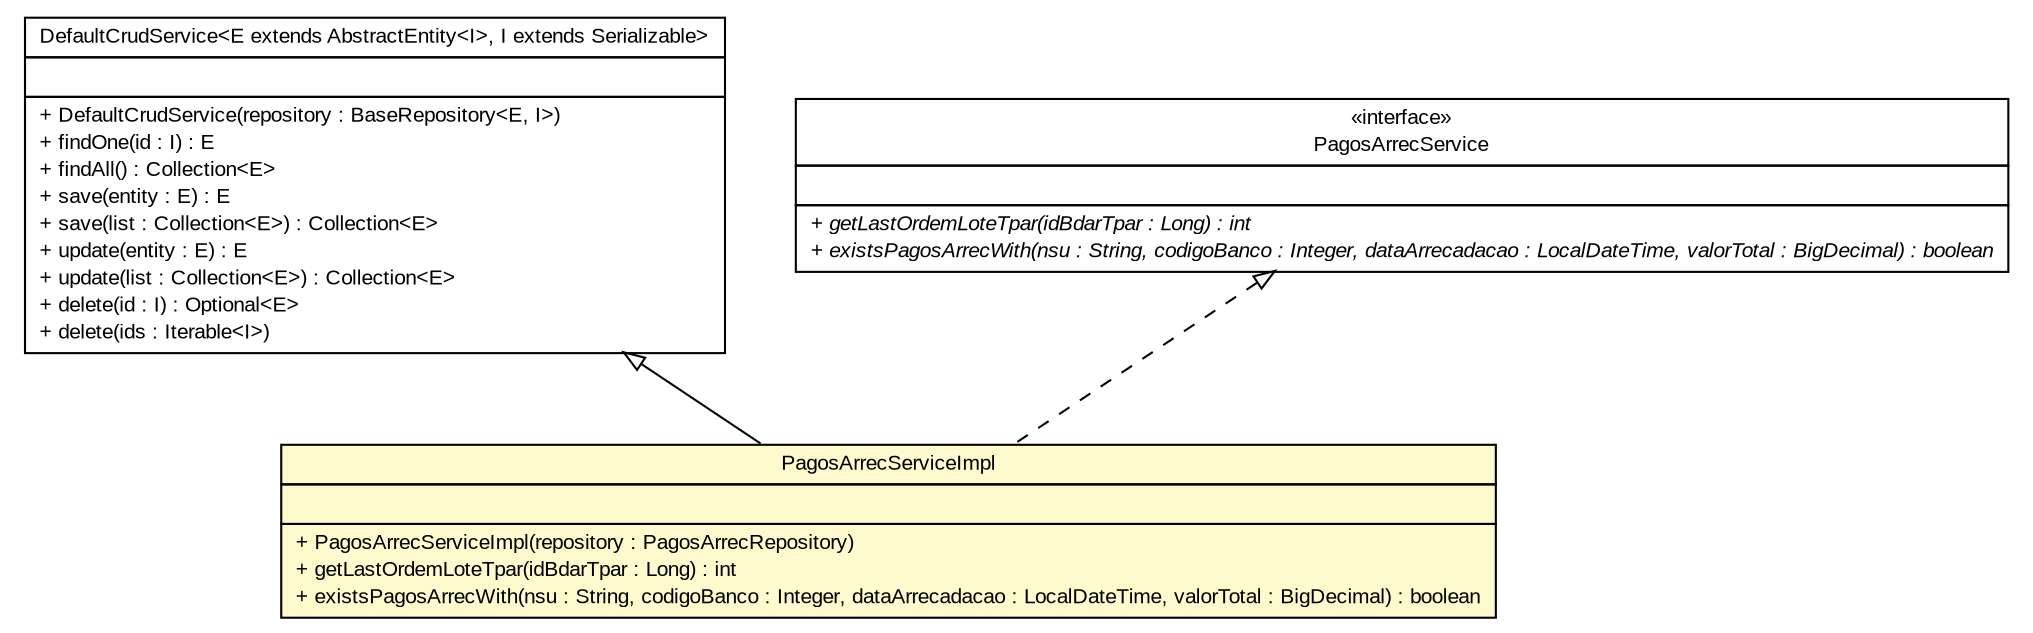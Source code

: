 #!/usr/local/bin/dot
#
# Class diagram 
# Generated by UMLGraph version R5_6 (http://www.umlgraph.org/)
#

digraph G {
	edge [fontname="arial",fontsize=10,labelfontname="arial",labelfontsize=10];
	node [fontname="arial",fontsize=10,shape=plaintext];
	nodesep=0.25;
	ranksep=0.5;
	// br.gov.to.sefaz.business.service.impl.DefaultCrudService<E extends br.gov.to.sefaz.persistence.entity.AbstractEntity<I>, I extends java.io.Serializable>
	c733149 [label=<<table title="br.gov.to.sefaz.business.service.impl.DefaultCrudService" border="0" cellborder="1" cellspacing="0" cellpadding="2" port="p" href="../../../../business/service/impl/DefaultCrudService.html">
		<tr><td><table border="0" cellspacing="0" cellpadding="1">
<tr><td align="center" balign="center"> DefaultCrudService&lt;E extends AbstractEntity&lt;I&gt;, I extends Serializable&gt; </td></tr>
		</table></td></tr>
		<tr><td><table border="0" cellspacing="0" cellpadding="1">
<tr><td align="left" balign="left">  </td></tr>
		</table></td></tr>
		<tr><td><table border="0" cellspacing="0" cellpadding="1">
<tr><td align="left" balign="left"> + DefaultCrudService(repository : BaseRepository&lt;E, I&gt;) </td></tr>
<tr><td align="left" balign="left"> + findOne(id : I) : E </td></tr>
<tr><td align="left" balign="left"> + findAll() : Collection&lt;E&gt; </td></tr>
<tr><td align="left" balign="left"> + save(entity : E) : E </td></tr>
<tr><td align="left" balign="left"> + save(list : Collection&lt;E&gt;) : Collection&lt;E&gt; </td></tr>
<tr><td align="left" balign="left"> + update(entity : E) : E </td></tr>
<tr><td align="left" balign="left"> + update(list : Collection&lt;E&gt;) : Collection&lt;E&gt; </td></tr>
<tr><td align="left" balign="left"> + delete(id : I) : Optional&lt;E&gt; </td></tr>
<tr><td align="left" balign="left"> + delete(ids : Iterable&lt;I&gt;) </td></tr>
		</table></td></tr>
		</table>>, URL="../../../../business/service/impl/DefaultCrudService.html", fontname="arial", fontcolor="black", fontsize=10.0];
	// br.gov.to.sefaz.arr.processamento.service.PagosArrecService
	c733818 [label=<<table title="br.gov.to.sefaz.arr.processamento.service.PagosArrecService" border="0" cellborder="1" cellspacing="0" cellpadding="2" port="p" href="../PagosArrecService.html">
		<tr><td><table border="0" cellspacing="0" cellpadding="1">
<tr><td align="center" balign="center"> &#171;interface&#187; </td></tr>
<tr><td align="center" balign="center"> PagosArrecService </td></tr>
		</table></td></tr>
		<tr><td><table border="0" cellspacing="0" cellpadding="1">
<tr><td align="left" balign="left">  </td></tr>
		</table></td></tr>
		<tr><td><table border="0" cellspacing="0" cellpadding="1">
<tr><td align="left" balign="left"><font face="arial italic" point-size="10.0"> + getLastOrdemLoteTpar(idBdarTpar : Long) : int </font></td></tr>
<tr><td align="left" balign="left"><font face="arial italic" point-size="10.0"> + existsPagosArrecWith(nsu : String, codigoBanco : Integer, dataArrecadacao : LocalDateTime, valorTotal : BigDecimal) : boolean </font></td></tr>
		</table></td></tr>
		</table>>, URL="../PagosArrecService.html", fontname="arial", fontcolor="black", fontsize=10.0];
	// br.gov.to.sefaz.arr.processamento.service.impl.PagosArrecServiceImpl
	c733831 [label=<<table title="br.gov.to.sefaz.arr.processamento.service.impl.PagosArrecServiceImpl" border="0" cellborder="1" cellspacing="0" cellpadding="2" port="p" bgcolor="lemonChiffon" href="./PagosArrecServiceImpl.html">
		<tr><td><table border="0" cellspacing="0" cellpadding="1">
<tr><td align="center" balign="center"> PagosArrecServiceImpl </td></tr>
		</table></td></tr>
		<tr><td><table border="0" cellspacing="0" cellpadding="1">
<tr><td align="left" balign="left">  </td></tr>
		</table></td></tr>
		<tr><td><table border="0" cellspacing="0" cellpadding="1">
<tr><td align="left" balign="left"> + PagosArrecServiceImpl(repository : PagosArrecRepository) </td></tr>
<tr><td align="left" balign="left"> + getLastOrdemLoteTpar(idBdarTpar : Long) : int </td></tr>
<tr><td align="left" balign="left"> + existsPagosArrecWith(nsu : String, codigoBanco : Integer, dataArrecadacao : LocalDateTime, valorTotal : BigDecimal) : boolean </td></tr>
		</table></td></tr>
		</table>>, URL="./PagosArrecServiceImpl.html", fontname="arial", fontcolor="black", fontsize=10.0];
	//br.gov.to.sefaz.arr.processamento.service.impl.PagosArrecServiceImpl extends br.gov.to.sefaz.business.service.impl.DefaultCrudService<br.gov.to.sefaz.arr.persistence.entity.PagosArrec, br.gov.to.sefaz.arr.persistence.entity.PagosArrecPK>
	c733149:p -> c733831:p [dir=back,arrowtail=empty];
	//br.gov.to.sefaz.arr.processamento.service.impl.PagosArrecServiceImpl implements br.gov.to.sefaz.arr.processamento.service.PagosArrecService
	c733818:p -> c733831:p [dir=back,arrowtail=empty,style=dashed];
}

